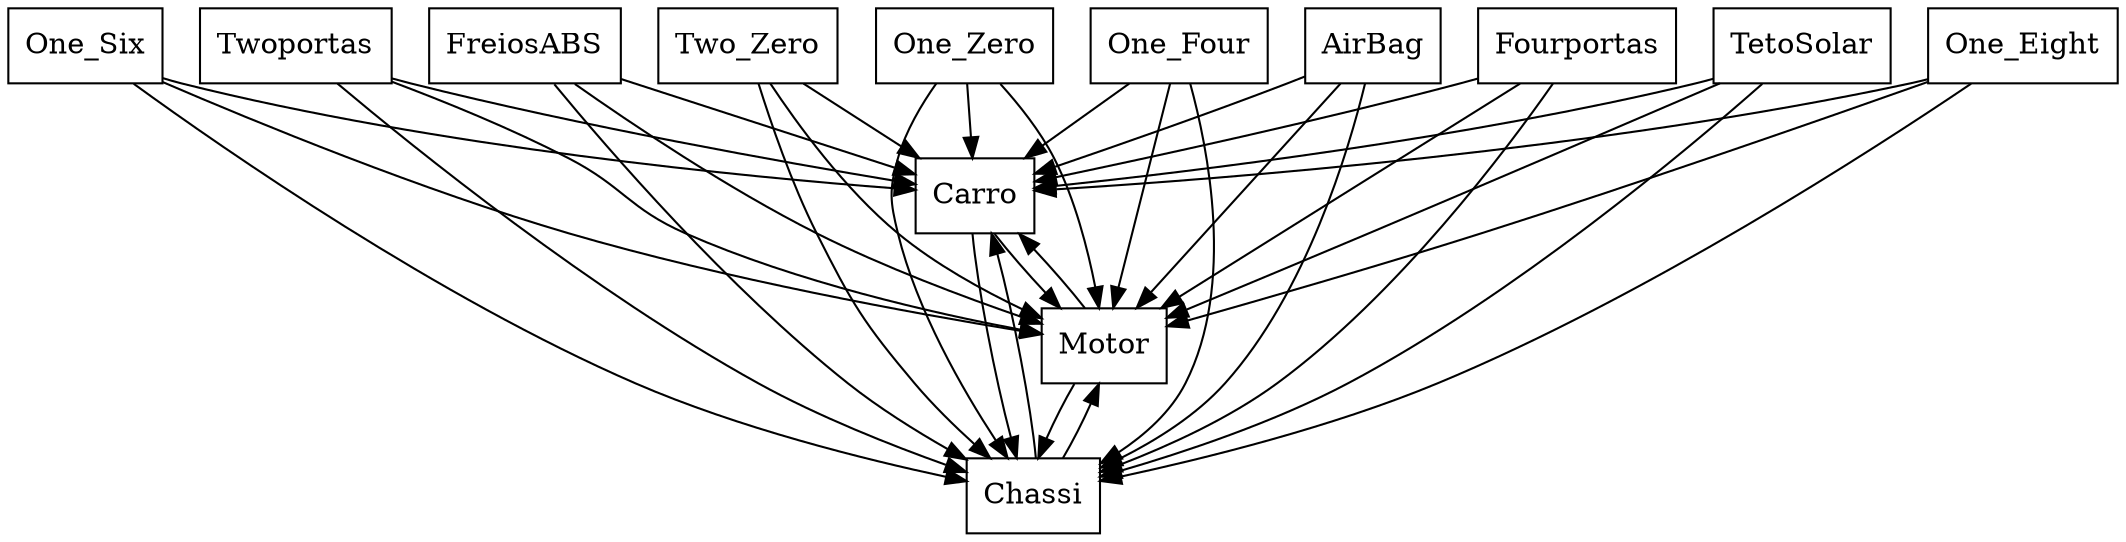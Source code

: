 digraph{
graph [rankdir=TB];
node [shape=box];
edge [arrowhead=normal];
0[label="Two_Zero",]
1[label="One_Six",]
2[label="Twoportas",]
3[label="Carro",]
4[label="Motor",]
5[label="Chassi",]
6[label="FreiosABS",]
7[label="One_Zero",]
8[label="AirBag",]
9[label="Fourportas",]
10[label="TetoSolar",]
11[label="One_Eight",]
12[label="One_Four",]
0->3[label="",]
0->4[label="",]
0->5[label="",]
1->3[label="",]
1->4[label="",]
1->5[label="",]
2->3[label="",]
2->4[label="",]
2->5[label="",]
3->4[label="",]
3->5[label="",]
4->3[label="",]
4->5[label="",]
5->3[label="",]
5->4[label="",]
6->3[label="",]
6->4[label="",]
6->5[label="",]
7->3[label="",]
7->4[label="",]
7->5[label="",]
8->3[label="",]
8->4[label="",]
8->5[label="",]
9->3[label="",]
9->4[label="",]
9->5[label="",]
10->3[label="",]
10->4[label="",]
10->5[label="",]
11->3[label="",]
11->4[label="",]
11->5[label="",]
12->3[label="",]
12->4[label="",]
12->5[label="",]
}
